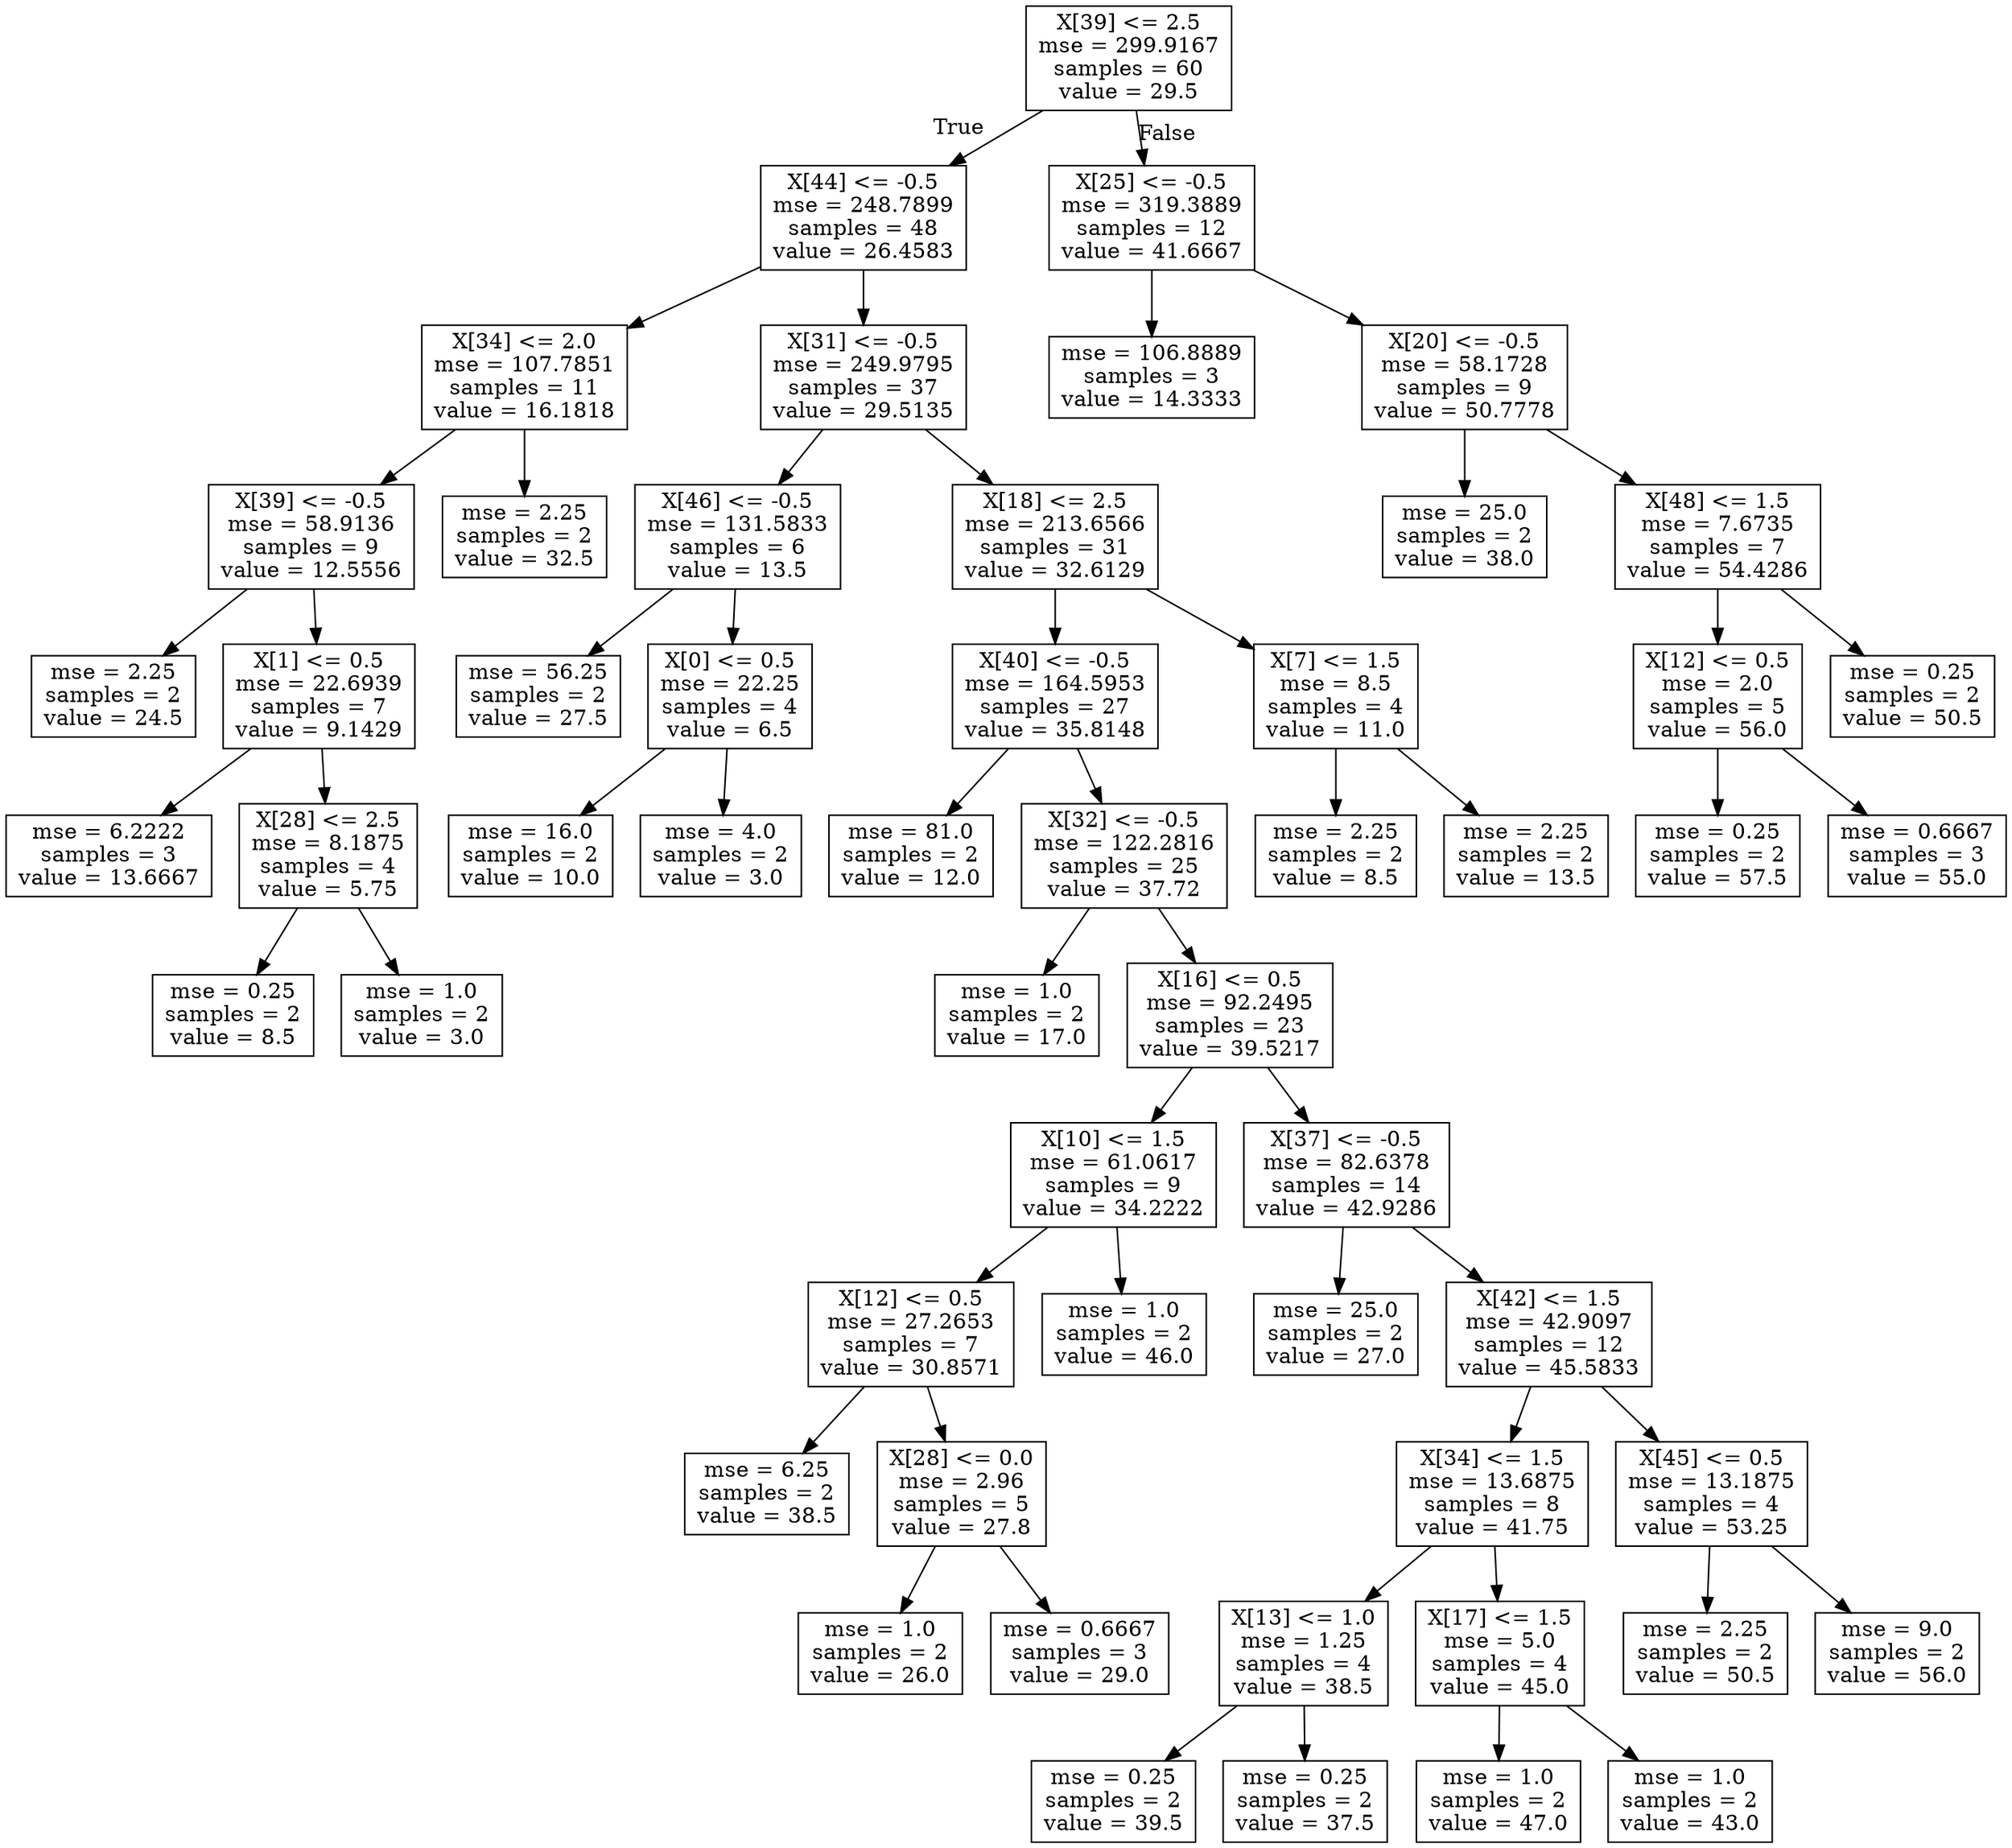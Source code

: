 digraph Tree {
node [shape=box] ;
0 [label="X[39] <= 2.5\nmse = 299.9167\nsamples = 60\nvalue = 29.5"] ;
1 [label="X[44] <= -0.5\nmse = 248.7899\nsamples = 48\nvalue = 26.4583"] ;
0 -> 1 [labeldistance=2.5, labelangle=45, headlabel="True"] ;
2 [label="X[34] <= 2.0\nmse = 107.7851\nsamples = 11\nvalue = 16.1818"] ;
1 -> 2 ;
3 [label="X[39] <= -0.5\nmse = 58.9136\nsamples = 9\nvalue = 12.5556"] ;
2 -> 3 ;
4 [label="mse = 2.25\nsamples = 2\nvalue = 24.5"] ;
3 -> 4 ;
5 [label="X[1] <= 0.5\nmse = 22.6939\nsamples = 7\nvalue = 9.1429"] ;
3 -> 5 ;
6 [label="mse = 6.2222\nsamples = 3\nvalue = 13.6667"] ;
5 -> 6 ;
7 [label="X[28] <= 2.5\nmse = 8.1875\nsamples = 4\nvalue = 5.75"] ;
5 -> 7 ;
8 [label="mse = 0.25\nsamples = 2\nvalue = 8.5"] ;
7 -> 8 ;
9 [label="mse = 1.0\nsamples = 2\nvalue = 3.0"] ;
7 -> 9 ;
10 [label="mse = 2.25\nsamples = 2\nvalue = 32.5"] ;
2 -> 10 ;
11 [label="X[31] <= -0.5\nmse = 249.9795\nsamples = 37\nvalue = 29.5135"] ;
1 -> 11 ;
12 [label="X[46] <= -0.5\nmse = 131.5833\nsamples = 6\nvalue = 13.5"] ;
11 -> 12 ;
13 [label="mse = 56.25\nsamples = 2\nvalue = 27.5"] ;
12 -> 13 ;
14 [label="X[0] <= 0.5\nmse = 22.25\nsamples = 4\nvalue = 6.5"] ;
12 -> 14 ;
15 [label="mse = 16.0\nsamples = 2\nvalue = 10.0"] ;
14 -> 15 ;
16 [label="mse = 4.0\nsamples = 2\nvalue = 3.0"] ;
14 -> 16 ;
17 [label="X[18] <= 2.5\nmse = 213.6566\nsamples = 31\nvalue = 32.6129"] ;
11 -> 17 ;
18 [label="X[40] <= -0.5\nmse = 164.5953\nsamples = 27\nvalue = 35.8148"] ;
17 -> 18 ;
19 [label="mse = 81.0\nsamples = 2\nvalue = 12.0"] ;
18 -> 19 ;
20 [label="X[32] <= -0.5\nmse = 122.2816\nsamples = 25\nvalue = 37.72"] ;
18 -> 20 ;
21 [label="mse = 1.0\nsamples = 2\nvalue = 17.0"] ;
20 -> 21 ;
22 [label="X[16] <= 0.5\nmse = 92.2495\nsamples = 23\nvalue = 39.5217"] ;
20 -> 22 ;
23 [label="X[10] <= 1.5\nmse = 61.0617\nsamples = 9\nvalue = 34.2222"] ;
22 -> 23 ;
24 [label="X[12] <= 0.5\nmse = 27.2653\nsamples = 7\nvalue = 30.8571"] ;
23 -> 24 ;
25 [label="mse = 6.25\nsamples = 2\nvalue = 38.5"] ;
24 -> 25 ;
26 [label="X[28] <= 0.0\nmse = 2.96\nsamples = 5\nvalue = 27.8"] ;
24 -> 26 ;
27 [label="mse = 1.0\nsamples = 2\nvalue = 26.0"] ;
26 -> 27 ;
28 [label="mse = 0.6667\nsamples = 3\nvalue = 29.0"] ;
26 -> 28 ;
29 [label="mse = 1.0\nsamples = 2\nvalue = 46.0"] ;
23 -> 29 ;
30 [label="X[37] <= -0.5\nmse = 82.6378\nsamples = 14\nvalue = 42.9286"] ;
22 -> 30 ;
31 [label="mse = 25.0\nsamples = 2\nvalue = 27.0"] ;
30 -> 31 ;
32 [label="X[42] <= 1.5\nmse = 42.9097\nsamples = 12\nvalue = 45.5833"] ;
30 -> 32 ;
33 [label="X[34] <= 1.5\nmse = 13.6875\nsamples = 8\nvalue = 41.75"] ;
32 -> 33 ;
34 [label="X[13] <= 1.0\nmse = 1.25\nsamples = 4\nvalue = 38.5"] ;
33 -> 34 ;
35 [label="mse = 0.25\nsamples = 2\nvalue = 39.5"] ;
34 -> 35 ;
36 [label="mse = 0.25\nsamples = 2\nvalue = 37.5"] ;
34 -> 36 ;
37 [label="X[17] <= 1.5\nmse = 5.0\nsamples = 4\nvalue = 45.0"] ;
33 -> 37 ;
38 [label="mse = 1.0\nsamples = 2\nvalue = 47.0"] ;
37 -> 38 ;
39 [label="mse = 1.0\nsamples = 2\nvalue = 43.0"] ;
37 -> 39 ;
40 [label="X[45] <= 0.5\nmse = 13.1875\nsamples = 4\nvalue = 53.25"] ;
32 -> 40 ;
41 [label="mse = 2.25\nsamples = 2\nvalue = 50.5"] ;
40 -> 41 ;
42 [label="mse = 9.0\nsamples = 2\nvalue = 56.0"] ;
40 -> 42 ;
43 [label="X[7] <= 1.5\nmse = 8.5\nsamples = 4\nvalue = 11.0"] ;
17 -> 43 ;
44 [label="mse = 2.25\nsamples = 2\nvalue = 8.5"] ;
43 -> 44 ;
45 [label="mse = 2.25\nsamples = 2\nvalue = 13.5"] ;
43 -> 45 ;
46 [label="X[25] <= -0.5\nmse = 319.3889\nsamples = 12\nvalue = 41.6667"] ;
0 -> 46 [labeldistance=2.5, labelangle=-45, headlabel="False"] ;
47 [label="mse = 106.8889\nsamples = 3\nvalue = 14.3333"] ;
46 -> 47 ;
48 [label="X[20] <= -0.5\nmse = 58.1728\nsamples = 9\nvalue = 50.7778"] ;
46 -> 48 ;
49 [label="mse = 25.0\nsamples = 2\nvalue = 38.0"] ;
48 -> 49 ;
50 [label="X[48] <= 1.5\nmse = 7.6735\nsamples = 7\nvalue = 54.4286"] ;
48 -> 50 ;
51 [label="X[12] <= 0.5\nmse = 2.0\nsamples = 5\nvalue = 56.0"] ;
50 -> 51 ;
52 [label="mse = 0.25\nsamples = 2\nvalue = 57.5"] ;
51 -> 52 ;
53 [label="mse = 0.6667\nsamples = 3\nvalue = 55.0"] ;
51 -> 53 ;
54 [label="mse = 0.25\nsamples = 2\nvalue = 50.5"] ;
50 -> 54 ;
}
